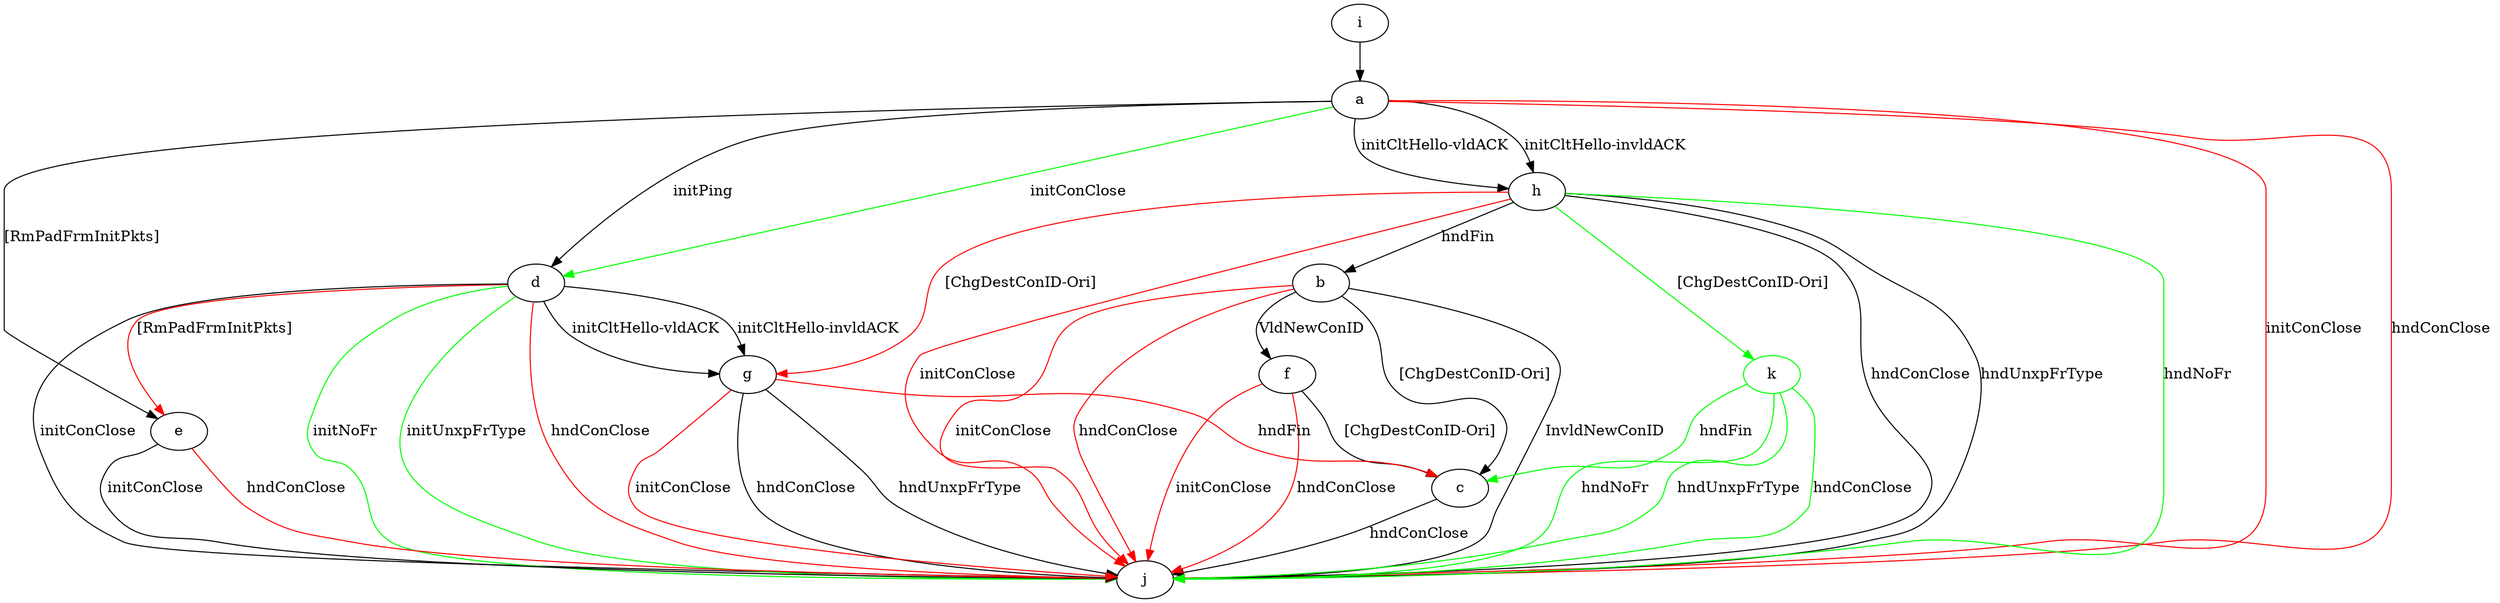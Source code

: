 digraph "" {
	a -> d	[key=0,
		label="initPing "];
	a -> d	[key=1,
		color=green,
		label="initConClose "];
	a -> e	[key=0,
		label="[RmPadFrmInitPkts] "];
	a -> h	[key=0,
		label="initCltHello-vldACK "];
	a -> h	[key=1,
		label="initCltHello-invldACK "];
	a -> j	[key=0,
		color=red,
		label="initConClose "];
	a -> j	[key=1,
		color=red,
		label="hndConClose "];
	b -> c	[key=0,
		label="[ChgDestConID-Ori] "];
	b -> f	[key=0,
		label="VldNewConID "];
	b -> j	[key=0,
		label="InvldNewConID "];
	b -> j	[key=1,
		color=red,
		label="initConClose "];
	b -> j	[key=2,
		color=red,
		label="hndConClose "];
	c -> j	[key=0,
		label="hndConClose "];
	d -> e	[key=0,
		color=red,
		label="[RmPadFrmInitPkts] "];
	d -> g	[key=0,
		label="initCltHello-vldACK "];
	d -> g	[key=1,
		label="initCltHello-invldACK "];
	d -> j	[key=0,
		label="initConClose "];
	d -> j	[key=1,
		color=green,
		label="initNoFr "];
	d -> j	[key=2,
		color=green,
		label="initUnxpFrType "];
	d -> j	[key=3,
		color=red,
		label="hndConClose "];
	e -> j	[key=0,
		label="initConClose "];
	e -> j	[key=1,
		color=red,
		label="hndConClose "];
	f -> c	[key=0,
		label="[ChgDestConID-Ori] "];
	f -> j	[key=0,
		color=red,
		label="initConClose "];
	f -> j	[key=1,
		color=red,
		label="hndConClose "];
	g -> c	[key=0,
		color=red,
		label="hndFin "];
	g -> j	[key=0,
		label="hndConClose "];
	g -> j	[key=1,
		label="hndUnxpFrType "];
	g -> j	[key=2,
		color=red,
		label="initConClose "];
	h -> b	[key=0,
		label="hndFin "];
	h -> g	[key=0,
		color=red,
		label="[ChgDestConID-Ori] "];
	h -> j	[key=0,
		label="hndConClose "];
	h -> j	[key=1,
		label="hndUnxpFrType "];
	h -> j	[key=2,
		color=green,
		label="hndNoFr "];
	h -> j	[key=3,
		color=red,
		label="initConClose "];
	k	[color=green];
	h -> k	[key=0,
		color=green,
		label="[ChgDestConID-Ori] "];
	i -> a	[key=0];
	k -> c	[key=0,
		color=green,
		label="hndFin "];
	k -> j	[key=0,
		color=green,
		label="hndConClose "];
	k -> j	[key=1,
		color=green,
		label="hndNoFr "];
	k -> j	[key=2,
		color=green,
		label="hndUnxpFrType "];
}
